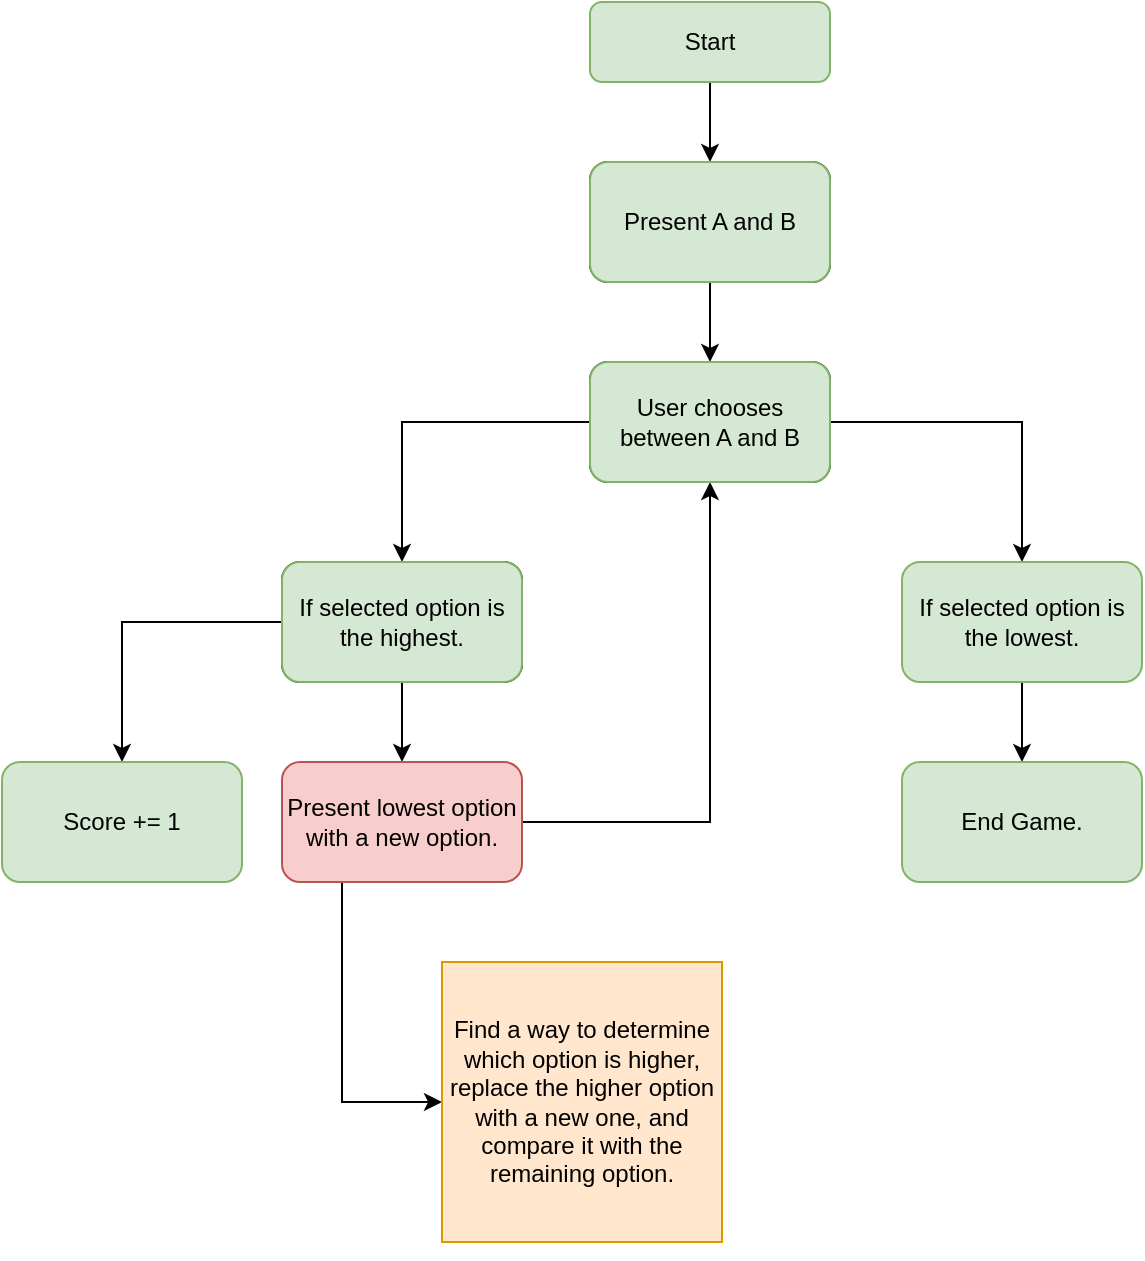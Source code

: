 <mxfile version="14.9.2" type="device"><diagram id="C5RBs43oDa-KdzZeNtuy" name="Page-1"><mxGraphModel dx="1438" dy="705" grid="1" gridSize="10" guides="1" tooltips="1" connect="1" arrows="1" fold="1" page="1" pageScale="1" pageWidth="827" pageHeight="1169" math="0" shadow="0"><root><mxCell id="WIyWlLk6GJQsqaUBKTNV-0"/><mxCell id="WIyWlLk6GJQsqaUBKTNV-1" parent="WIyWlLk6GJQsqaUBKTNV-0"/><mxCell id="1DItBBpfURngPCzbRUfP-7" value="" style="edgeStyle=orthogonalEdgeStyle;rounded=0;orthogonalLoop=1;jettySize=auto;html=1;" parent="WIyWlLk6GJQsqaUBKTNV-1" source="WIyWlLk6GJQsqaUBKTNV-3" target="1DItBBpfURngPCzbRUfP-6" edge="1"><mxGeometry relative="1" as="geometry"/></mxCell><mxCell id="WIyWlLk6GJQsqaUBKTNV-3" value="Start" style="rounded=1;whiteSpace=wrap;html=1;fontSize=12;glass=0;strokeWidth=1;shadow=0;fillColor=#d5e8d4;strokeColor=#82b366;" parent="WIyWlLk6GJQsqaUBKTNV-1" vertex="1"><mxGeometry x="354" y="40" width="120" height="40" as="geometry"/></mxCell><mxCell id="1DItBBpfURngPCzbRUfP-9" value="" style="edgeStyle=orthogonalEdgeStyle;rounded=0;orthogonalLoop=1;jettySize=auto;html=1;" parent="WIyWlLk6GJQsqaUBKTNV-1" source="1DItBBpfURngPCzbRUfP-6" target="1DItBBpfURngPCzbRUfP-8" edge="1"><mxGeometry relative="1" as="geometry"/></mxCell><mxCell id="1DItBBpfURngPCzbRUfP-6" value="Present A and B" style="whiteSpace=wrap;html=1;rounded=1;shadow=0;strokeWidth=1;glass=0;" parent="WIyWlLk6GJQsqaUBKTNV-1" vertex="1"><mxGeometry x="354" y="120" width="120" height="60" as="geometry"/></mxCell><mxCell id="1DItBBpfURngPCzbRUfP-11" value="" style="edgeStyle=orthogonalEdgeStyle;rounded=0;orthogonalLoop=1;jettySize=auto;html=1;" parent="WIyWlLk6GJQsqaUBKTNV-1" source="1DItBBpfURngPCzbRUfP-8" target="1DItBBpfURngPCzbRUfP-10" edge="1"><mxGeometry relative="1" as="geometry"/></mxCell><mxCell id="1DItBBpfURngPCzbRUfP-14" value="" style="edgeStyle=orthogonalEdgeStyle;rounded=0;orthogonalLoop=1;jettySize=auto;html=1;" parent="WIyWlLk6GJQsqaUBKTNV-1" source="1DItBBpfURngPCzbRUfP-8" target="1DItBBpfURngPCzbRUfP-13" edge="1"><mxGeometry relative="1" as="geometry"/></mxCell><mxCell id="1DItBBpfURngPCzbRUfP-8" value="User chooses between A and B" style="whiteSpace=wrap;html=1;rounded=1;shadow=0;strokeWidth=1;glass=0;" parent="WIyWlLk6GJQsqaUBKTNV-1" vertex="1"><mxGeometry x="354" y="220" width="120" height="60" as="geometry"/></mxCell><mxCell id="1DItBBpfURngPCzbRUfP-18" value="" style="edgeStyle=orthogonalEdgeStyle;rounded=0;orthogonalLoop=1;jettySize=auto;html=1;" parent="WIyWlLk6GJQsqaUBKTNV-1" source="1DItBBpfURngPCzbRUfP-10" target="1DItBBpfURngPCzbRUfP-17" edge="1"><mxGeometry relative="1" as="geometry"/></mxCell><mxCell id="1DItBBpfURngPCzbRUfP-20" value="" style="edgeStyle=orthogonalEdgeStyle;rounded=0;orthogonalLoop=1;jettySize=auto;html=1;" parent="WIyWlLk6GJQsqaUBKTNV-1" source="1DItBBpfURngPCzbRUfP-10" target="1DItBBpfURngPCzbRUfP-19" edge="1"><mxGeometry relative="1" as="geometry"/></mxCell><mxCell id="1DItBBpfURngPCzbRUfP-10" value="If selected option is the highest." style="whiteSpace=wrap;html=1;rounded=1;shadow=0;strokeWidth=1;glass=0;" parent="WIyWlLk6GJQsqaUBKTNV-1" vertex="1"><mxGeometry x="200" y="320" width="120" height="60" as="geometry"/></mxCell><mxCell id="1DItBBpfURngPCzbRUfP-16" value="" style="edgeStyle=orthogonalEdgeStyle;rounded=0;orthogonalLoop=1;jettySize=auto;html=1;" parent="WIyWlLk6GJQsqaUBKTNV-1" source="1DItBBpfURngPCzbRUfP-13" target="1DItBBpfURngPCzbRUfP-15" edge="1"><mxGeometry relative="1" as="geometry"/></mxCell><mxCell id="1DItBBpfURngPCzbRUfP-13" value="If selected option is the lowest." style="whiteSpace=wrap;html=1;rounded=1;shadow=0;strokeWidth=1;glass=0;fillColor=#d5e8d4;strokeColor=#82b366;" parent="WIyWlLk6GJQsqaUBKTNV-1" vertex="1"><mxGeometry x="510" y="320" width="120" height="60" as="geometry"/></mxCell><mxCell id="1DItBBpfURngPCzbRUfP-15" value="End Game." style="whiteSpace=wrap;html=1;rounded=1;shadow=0;strokeWidth=1;glass=0;fillColor=#d5e8d4;strokeColor=#82b366;" parent="WIyWlLk6GJQsqaUBKTNV-1" vertex="1"><mxGeometry x="510" y="420" width="120" height="60" as="geometry"/></mxCell><mxCell id="1DItBBpfURngPCzbRUfP-17" value="Score += 1" style="whiteSpace=wrap;html=1;rounded=1;shadow=0;strokeWidth=1;glass=0;fillColor=#d5e8d4;strokeColor=#82b366;" parent="WIyWlLk6GJQsqaUBKTNV-1" vertex="1"><mxGeometry x="60" y="420" width="120" height="60" as="geometry"/></mxCell><mxCell id="1DItBBpfURngPCzbRUfP-24" style="edgeStyle=orthogonalEdgeStyle;rounded=0;orthogonalLoop=1;jettySize=auto;html=1;exitX=1;exitY=0.5;exitDx=0;exitDy=0;entryX=0.5;entryY=1;entryDx=0;entryDy=0;" parent="WIyWlLk6GJQsqaUBKTNV-1" source="1DItBBpfURngPCzbRUfP-19" target="1DItBBpfURngPCzbRUfP-8" edge="1"><mxGeometry relative="1" as="geometry"><mxPoint x="414" y="353" as="targetPoint"/><Array as="points"><mxPoint x="414" y="450"/></Array></mxGeometry></mxCell><mxCell id="qFSkQFroB1Hr1Y3nVYYX-3" style="edgeStyle=orthogonalEdgeStyle;rounded=0;orthogonalLoop=1;jettySize=auto;html=1;exitX=0.25;exitY=1;exitDx=0;exitDy=0;entryX=0;entryY=0.5;entryDx=0;entryDy=0;" edge="1" parent="WIyWlLk6GJQsqaUBKTNV-1" source="1DItBBpfURngPCzbRUfP-19" target="qFSkQFroB1Hr1Y3nVYYX-4"><mxGeometry relative="1" as="geometry"><mxPoint x="230" y="690" as="targetPoint"/></mxGeometry></mxCell><mxCell id="1DItBBpfURngPCzbRUfP-19" value="Present lowest option with a new option." style="whiteSpace=wrap;html=1;rounded=1;shadow=0;strokeWidth=1;glass=0;fillColor=#f8cecc;strokeColor=#b85450;" parent="WIyWlLk6GJQsqaUBKTNV-1" vertex="1"><mxGeometry x="200" y="420" width="120" height="60" as="geometry"/></mxCell><mxCell id="qFSkQFroB1Hr1Y3nVYYX-0" value="Present A and B" style="whiteSpace=wrap;html=1;rounded=1;shadow=0;strokeWidth=1;glass=0;fillColor=#d5e8d4;strokeColor=#82b366;" vertex="1" parent="WIyWlLk6GJQsqaUBKTNV-1"><mxGeometry x="354" y="120" width="120" height="60" as="geometry"/></mxCell><mxCell id="qFSkQFroB1Hr1Y3nVYYX-1" value="User chooses between A and B" style="whiteSpace=wrap;html=1;rounded=1;shadow=0;strokeWidth=1;glass=0;fillColor=#d5e8d4;strokeColor=#82b366;" vertex="1" parent="WIyWlLk6GJQsqaUBKTNV-1"><mxGeometry x="354" y="220" width="120" height="60" as="geometry"/></mxCell><mxCell id="qFSkQFroB1Hr1Y3nVYYX-2" value="If selected option is the highest." style="whiteSpace=wrap;html=1;rounded=1;shadow=0;strokeWidth=1;glass=0;fillColor=#d5e8d4;strokeColor=#82b366;" vertex="1" parent="WIyWlLk6GJQsqaUBKTNV-1"><mxGeometry x="200" y="320" width="120" height="60" as="geometry"/></mxCell><mxCell id="qFSkQFroB1Hr1Y3nVYYX-4" value="Find a way to determine which option is higher, replace the higher option with a new one, and compare it with the remaining option." style="whiteSpace=wrap;html=1;aspect=fixed;fillColor=#ffe6cc;strokeColor=#d79b00;" vertex="1" parent="WIyWlLk6GJQsqaUBKTNV-1"><mxGeometry x="280" y="520" width="140" height="140" as="geometry"/></mxCell><mxCell id="qFSkQFroB1Hr1Y3nVYYX-7" style="edgeStyle=orthogonalEdgeStyle;rounded=0;orthogonalLoop=1;jettySize=auto;html=1;exitX=0.5;exitY=1;exitDx=0;exitDy=0;" edge="1" parent="WIyWlLk6GJQsqaUBKTNV-1" source="qFSkQFroB1Hr1Y3nVYYX-4" target="qFSkQFroB1Hr1Y3nVYYX-4"><mxGeometry relative="1" as="geometry"/></mxCell></root></mxGraphModel></diagram></mxfile>